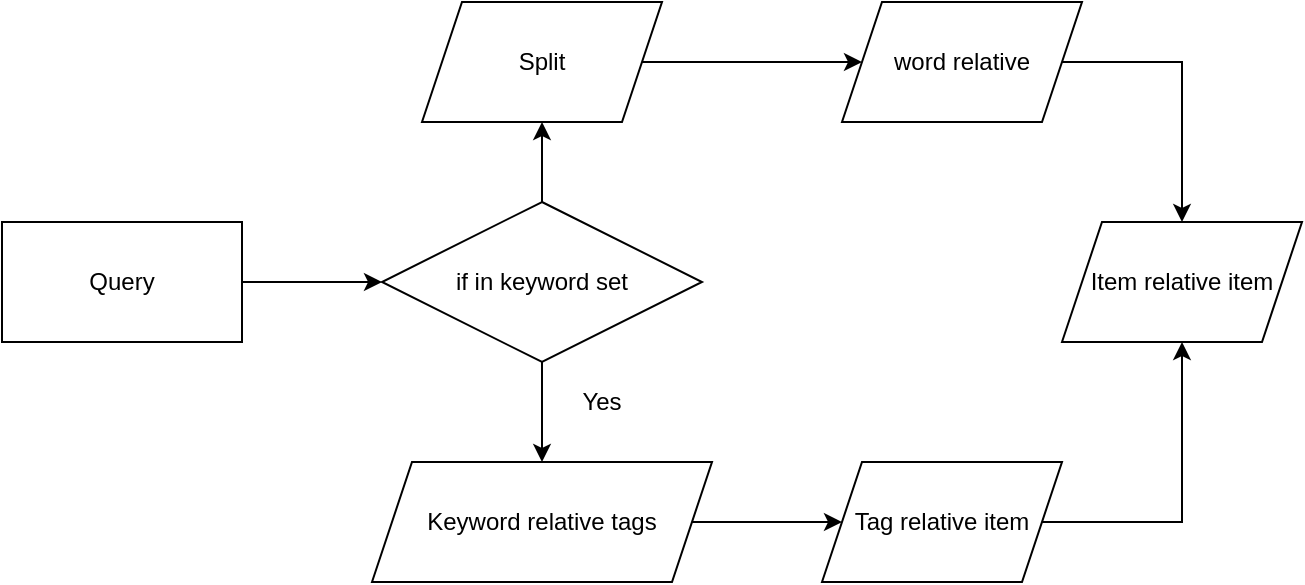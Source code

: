 <mxfile version="13.7.4" type="github">
  <diagram id="qRaVvo9Aa0FqV7a5mPzP" name="Page-1">
    <mxGraphModel dx="1304" dy="564" grid="1" gridSize="10" guides="1" tooltips="1" connect="1" arrows="1" fold="1" page="1" pageScale="1" pageWidth="827" pageHeight="1169" math="0" shadow="0">
      <root>
        <mxCell id="0" />
        <mxCell id="1" parent="0" />
        <mxCell id="n2RU7nRXW_WSNY8a8ybC-9" style="edgeStyle=orthogonalEdgeStyle;rounded=0;orthogonalLoop=1;jettySize=auto;html=1;entryX=0;entryY=0.5;entryDx=0;entryDy=0;" edge="1" parent="1" source="n2RU7nRXW_WSNY8a8ybC-2" target="n2RU7nRXW_WSNY8a8ybC-3">
          <mxGeometry relative="1" as="geometry" />
        </mxCell>
        <mxCell id="n2RU7nRXW_WSNY8a8ybC-2" value="Query" style="rounded=0;whiteSpace=wrap;html=1;" vertex="1" parent="1">
          <mxGeometry x="120" y="120" width="120" height="60" as="geometry" />
        </mxCell>
        <mxCell id="n2RU7nRXW_WSNY8a8ybC-11" value="" style="edgeStyle=orthogonalEdgeStyle;rounded=0;orthogonalLoop=1;jettySize=auto;html=1;" edge="1" parent="1" source="n2RU7nRXW_WSNY8a8ybC-3" target="n2RU7nRXW_WSNY8a8ybC-4">
          <mxGeometry relative="1" as="geometry" />
        </mxCell>
        <mxCell id="n2RU7nRXW_WSNY8a8ybC-15" value="" style="edgeStyle=orthogonalEdgeStyle;rounded=0;orthogonalLoop=1;jettySize=auto;html=1;" edge="1" parent="1" source="n2RU7nRXW_WSNY8a8ybC-3" target="n2RU7nRXW_WSNY8a8ybC-8">
          <mxGeometry relative="1" as="geometry" />
        </mxCell>
        <mxCell id="n2RU7nRXW_WSNY8a8ybC-3" value="if in keyword set" style="rhombus;whiteSpace=wrap;html=1;" vertex="1" parent="1">
          <mxGeometry x="310" y="110" width="160" height="80" as="geometry" />
        </mxCell>
        <mxCell id="n2RU7nRXW_WSNY8a8ybC-12" value="" style="edgeStyle=orthogonalEdgeStyle;rounded=0;orthogonalLoop=1;jettySize=auto;html=1;" edge="1" parent="1" source="n2RU7nRXW_WSNY8a8ybC-4" target="n2RU7nRXW_WSNY8a8ybC-5">
          <mxGeometry relative="1" as="geometry" />
        </mxCell>
        <mxCell id="n2RU7nRXW_WSNY8a8ybC-4" value="Split" style="shape=parallelogram;perimeter=parallelogramPerimeter;whiteSpace=wrap;html=1;fixedSize=1;" vertex="1" parent="1">
          <mxGeometry x="330" y="10" width="120" height="60" as="geometry" />
        </mxCell>
        <mxCell id="n2RU7nRXW_WSNY8a8ybC-13" style="edgeStyle=orthogonalEdgeStyle;rounded=0;orthogonalLoop=1;jettySize=auto;html=1;entryX=0.5;entryY=0;entryDx=0;entryDy=0;" edge="1" parent="1" source="n2RU7nRXW_WSNY8a8ybC-5" target="n2RU7nRXW_WSNY8a8ybC-6">
          <mxGeometry relative="1" as="geometry">
            <Array as="points">
              <mxPoint x="710" y="40" />
            </Array>
          </mxGeometry>
        </mxCell>
        <mxCell id="n2RU7nRXW_WSNY8a8ybC-5" value="word relative" style="shape=parallelogram;perimeter=parallelogramPerimeter;whiteSpace=wrap;html=1;fixedSize=1;" vertex="1" parent="1">
          <mxGeometry x="540" y="10" width="120" height="60" as="geometry" />
        </mxCell>
        <mxCell id="n2RU7nRXW_WSNY8a8ybC-6" value="Item relative item" style="shape=parallelogram;perimeter=parallelogramPerimeter;whiteSpace=wrap;html=1;fixedSize=1;" vertex="1" parent="1">
          <mxGeometry x="650" y="120" width="120" height="60" as="geometry" />
        </mxCell>
        <mxCell id="n2RU7nRXW_WSNY8a8ybC-14" style="edgeStyle=orthogonalEdgeStyle;rounded=0;orthogonalLoop=1;jettySize=auto;html=1;entryX=0.5;entryY=1;entryDx=0;entryDy=0;" edge="1" parent="1" source="n2RU7nRXW_WSNY8a8ybC-7" target="n2RU7nRXW_WSNY8a8ybC-6">
          <mxGeometry relative="1" as="geometry">
            <Array as="points">
              <mxPoint x="710" y="270" />
            </Array>
          </mxGeometry>
        </mxCell>
        <mxCell id="n2RU7nRXW_WSNY8a8ybC-7" value="Tag relative item" style="shape=parallelogram;perimeter=parallelogramPerimeter;whiteSpace=wrap;html=1;fixedSize=1;" vertex="1" parent="1">
          <mxGeometry x="530" y="240" width="120" height="60" as="geometry" />
        </mxCell>
        <mxCell id="n2RU7nRXW_WSNY8a8ybC-16" value="" style="edgeStyle=orthogonalEdgeStyle;rounded=0;orthogonalLoop=1;jettySize=auto;html=1;" edge="1" parent="1" source="n2RU7nRXW_WSNY8a8ybC-8" target="n2RU7nRXW_WSNY8a8ybC-7">
          <mxGeometry relative="1" as="geometry" />
        </mxCell>
        <mxCell id="n2RU7nRXW_WSNY8a8ybC-8" value="Keyword relative tags" style="shape=parallelogram;perimeter=parallelogramPerimeter;whiteSpace=wrap;html=1;fixedSize=1;" vertex="1" parent="1">
          <mxGeometry x="305" y="240" width="170" height="60" as="geometry" />
        </mxCell>
        <mxCell id="n2RU7nRXW_WSNY8a8ybC-17" value="Yes" style="text;html=1;strokeColor=none;fillColor=none;align=center;verticalAlign=middle;whiteSpace=wrap;rounded=0;" vertex="1" parent="1">
          <mxGeometry x="400" y="200" width="40" height="20" as="geometry" />
        </mxCell>
      </root>
    </mxGraphModel>
  </diagram>
</mxfile>
